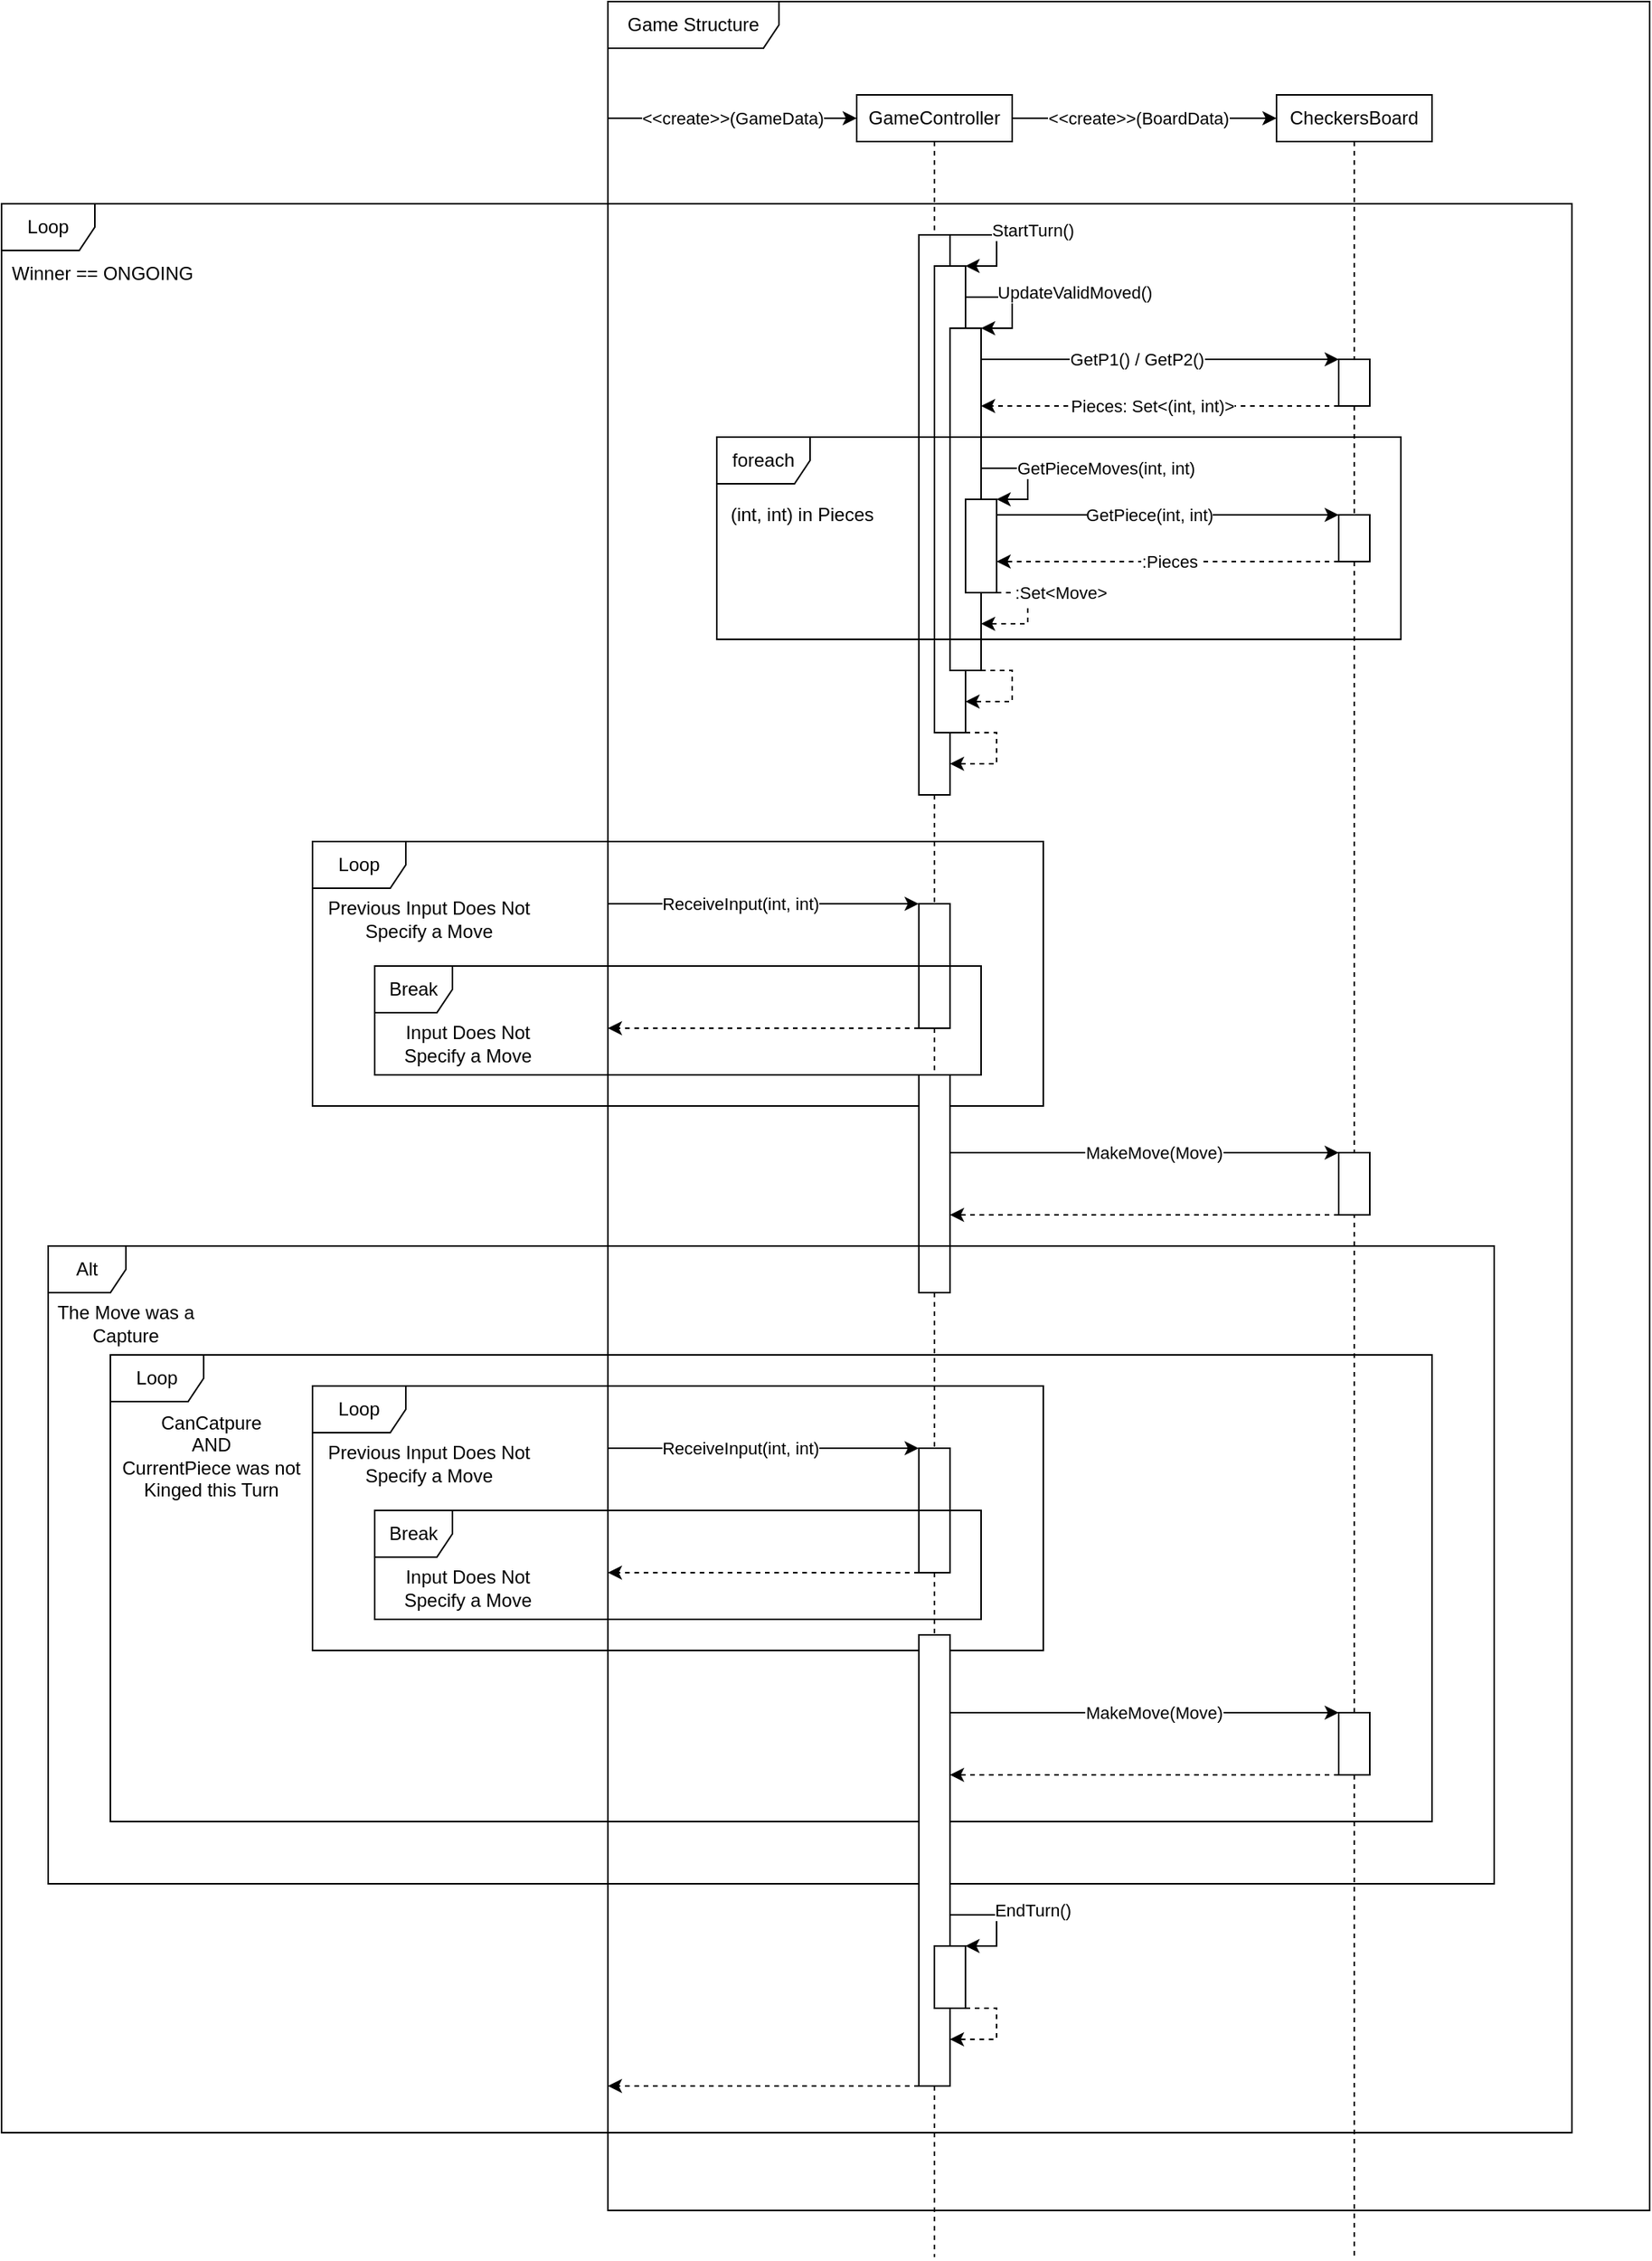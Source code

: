 <mxfile version="26.0.16">
  <diagram name="Page-1" id="WqpeDY9jaydvTUx-uUJb">
    <mxGraphModel dx="5556" dy="3474" grid="1" gridSize="10" guides="1" tooltips="1" connect="1" arrows="1" fold="1" page="1" pageScale="1" pageWidth="1100" pageHeight="850" math="0" shadow="0">
      <root>
        <mxCell id="0" />
        <mxCell id="1" parent="0" />
        <mxCell id="85Ydq0UuJS8T2cN9ZGe2-1" value="Game Structure" style="shape=umlFrame;whiteSpace=wrap;html=1;pointerEvents=0;width=110;height=30;" vertex="1" parent="1">
          <mxGeometry x="200" y="-70" width="670" height="1420" as="geometry" />
        </mxCell>
        <mxCell id="85Ydq0UuJS8T2cN9ZGe2-2" value="" style="edgeStyle=orthogonalEdgeStyle;rounded=0;orthogonalLoop=1;jettySize=auto;html=1;endArrow=none;startFill=0;dashed=1;" edge="1" parent="1" source="85Ydq0UuJS8T2cN9ZGe2-3" target="85Ydq0UuJS8T2cN9ZGe2-7">
          <mxGeometry relative="1" as="geometry">
            <mxPoint x="410" y="-265" as="sourcePoint" />
          </mxGeometry>
        </mxCell>
        <mxCell id="85Ydq0UuJS8T2cN9ZGe2-3" value="GameController" style="html=1;whiteSpace=wrap;" vertex="1" parent="1">
          <mxGeometry x="360" y="-10" width="100" height="30" as="geometry" />
        </mxCell>
        <mxCell id="85Ydq0UuJS8T2cN9ZGe2-4" style="edgeStyle=orthogonalEdgeStyle;rounded=0;orthogonalLoop=1;jettySize=auto;html=1;exitX=1;exitY=0;exitDx=0;exitDy=0;entryX=1;entryY=0;entryDx=0;entryDy=0;" edge="1" parent="1" source="85Ydq0UuJS8T2cN9ZGe2-7" target="85Ydq0UuJS8T2cN9ZGe2-9">
          <mxGeometry relative="1" as="geometry">
            <mxPoint x="420" y="100" as="targetPoint" />
            <Array as="points">
              <mxPoint x="450" y="80" />
              <mxPoint x="450" y="100" />
            </Array>
          </mxGeometry>
        </mxCell>
        <mxCell id="85Ydq0UuJS8T2cN9ZGe2-5" value="StartTurn()" style="edgeLabel;html=1;align=center;verticalAlign=middle;resizable=0;points=[];" connectable="0" vertex="1" parent="85Ydq0UuJS8T2cN9ZGe2-4">
          <mxGeometry x="-0.596" y="-1" relative="1" as="geometry">
            <mxPoint x="39" y="-4" as="offset" />
          </mxGeometry>
        </mxCell>
        <mxCell id="85Ydq0UuJS8T2cN9ZGe2-6" value="" style="edgeStyle=orthogonalEdgeStyle;rounded=0;orthogonalLoop=1;jettySize=auto;html=1;dashed=1;endArrow=none;startFill=0;" edge="1" parent="1" source="85Ydq0UuJS8T2cN9ZGe2-7" target="85Ydq0UuJS8T2cN9ZGe2-36">
          <mxGeometry relative="1" as="geometry">
            <mxPoint x="410" y="460" as="targetPoint" />
            <Array as="points">
              <mxPoint x="410" y="470" />
              <mxPoint x="410" y="470" />
            </Array>
          </mxGeometry>
        </mxCell>
        <mxCell id="85Ydq0UuJS8T2cN9ZGe2-7" value="" style="rounded=0;whiteSpace=wrap;html=1;" vertex="1" parent="1">
          <mxGeometry x="400" y="80" width="20" height="360" as="geometry" />
        </mxCell>
        <mxCell id="85Ydq0UuJS8T2cN9ZGe2-8" style="edgeStyle=orthogonalEdgeStyle;rounded=0;orthogonalLoop=1;jettySize=auto;html=1;exitX=1;exitY=1;exitDx=0;exitDy=0;dashed=1;" edge="1" parent="1">
          <mxGeometry relative="1" as="geometry">
            <mxPoint x="430" y="400" as="sourcePoint" />
            <mxPoint x="420" y="419.97" as="targetPoint" />
            <Array as="points">
              <mxPoint x="450" y="400" />
              <mxPoint x="450" y="420" />
            </Array>
          </mxGeometry>
        </mxCell>
        <mxCell id="85Ydq0UuJS8T2cN9ZGe2-9" value="" style="rounded=0;whiteSpace=wrap;html=1;" vertex="1" parent="1">
          <mxGeometry x="410" y="100" width="20" height="300" as="geometry" />
        </mxCell>
        <mxCell id="85Ydq0UuJS8T2cN9ZGe2-10" value="" style="rounded=0;whiteSpace=wrap;html=1;" vertex="1" parent="1">
          <mxGeometry x="420" y="140" width="20" height="220" as="geometry" />
        </mxCell>
        <mxCell id="85Ydq0UuJS8T2cN9ZGe2-11" style="edgeStyle=orthogonalEdgeStyle;rounded=0;orthogonalLoop=1;jettySize=auto;html=1;exitX=1;exitY=0;exitDx=0;exitDy=0;entryX=1;entryY=0;entryDx=0;entryDy=0;" edge="1" parent="1">
          <mxGeometry relative="1" as="geometry">
            <mxPoint x="430" y="119.98" as="sourcePoint" />
            <mxPoint x="440" y="139.98" as="targetPoint" />
            <Array as="points">
              <mxPoint x="460" y="119.98" />
              <mxPoint x="460" y="139.98" />
            </Array>
          </mxGeometry>
        </mxCell>
        <mxCell id="85Ydq0UuJS8T2cN9ZGe2-12" value="UpdateValidMoved()" style="edgeLabel;html=1;align=center;verticalAlign=middle;resizable=0;points=[];" connectable="0" vertex="1" parent="85Ydq0UuJS8T2cN9ZGe2-11">
          <mxGeometry x="-0.596" y="-1" relative="1" as="geometry">
            <mxPoint x="56" y="-4" as="offset" />
          </mxGeometry>
        </mxCell>
        <mxCell id="85Ydq0UuJS8T2cN9ZGe2-13" value="CheckersBoard" style="html=1;whiteSpace=wrap;" vertex="1" parent="1">
          <mxGeometry x="630" y="-10" width="100" height="30" as="geometry" />
        </mxCell>
        <mxCell id="85Ydq0UuJS8T2cN9ZGe2-14" value="" style="edgeStyle=orthogonalEdgeStyle;rounded=0;orthogonalLoop=1;jettySize=auto;html=1;endArrow=none;startFill=0;dashed=1;exitX=0.5;exitY=1;exitDx=0;exitDy=0;" edge="1" parent="1" source="85Ydq0UuJS8T2cN9ZGe2-13" target="85Ydq0UuJS8T2cN9ZGe2-16">
          <mxGeometry relative="1" as="geometry">
            <mxPoint x="680.0" y="-180" as="sourcePoint" />
            <mxPoint x="420" y="90" as="targetPoint" />
            <Array as="points" />
          </mxGeometry>
        </mxCell>
        <mxCell id="85Ydq0UuJS8T2cN9ZGe2-15" value="" style="edgeStyle=orthogonalEdgeStyle;rounded=0;orthogonalLoop=1;jettySize=auto;html=1;endArrow=none;startFill=0;dashed=1;" edge="1" parent="1" source="85Ydq0UuJS8T2cN9ZGe2-16" target="85Ydq0UuJS8T2cN9ZGe2-29">
          <mxGeometry relative="1" as="geometry" />
        </mxCell>
        <mxCell id="85Ydq0UuJS8T2cN9ZGe2-16" value="" style="rounded=0;whiteSpace=wrap;html=1;" vertex="1" parent="1">
          <mxGeometry x="670" y="160" width="20" height="30" as="geometry" />
        </mxCell>
        <mxCell id="85Ydq0UuJS8T2cN9ZGe2-17" value="" style="endArrow=classic;html=1;rounded=0;entryX=0;entryY=0;entryDx=0;entryDy=0;" edge="1" parent="1" target="85Ydq0UuJS8T2cN9ZGe2-16">
          <mxGeometry width="50" height="50" relative="1" as="geometry">
            <mxPoint x="440" y="160" as="sourcePoint" />
            <mxPoint x="710" y="180" as="targetPoint" />
          </mxGeometry>
        </mxCell>
        <mxCell id="85Ydq0UuJS8T2cN9ZGe2-18" value="GetP1() / GetP2()" style="edgeLabel;html=1;align=center;verticalAlign=middle;resizable=0;points=[];" connectable="0" vertex="1" parent="85Ydq0UuJS8T2cN9ZGe2-17">
          <mxGeometry x="-0.487" y="-1" relative="1" as="geometry">
            <mxPoint x="41" y="-1" as="offset" />
          </mxGeometry>
        </mxCell>
        <mxCell id="85Ydq0UuJS8T2cN9ZGe2-19" value="" style="endArrow=classic;html=1;rounded=0;exitX=0;exitY=1;exitDx=0;exitDy=0;dashed=1;" edge="1" parent="1" source="85Ydq0UuJS8T2cN9ZGe2-16">
          <mxGeometry width="50" height="50" relative="1" as="geometry">
            <mxPoint x="670" y="200" as="sourcePoint" />
            <mxPoint x="440" y="190" as="targetPoint" />
          </mxGeometry>
        </mxCell>
        <mxCell id="85Ydq0UuJS8T2cN9ZGe2-20" value="Pieces: Set&amp;lt;(int, int)&amp;gt;" style="edgeLabel;html=1;align=center;verticalAlign=middle;resizable=0;points=[];" connectable="0" vertex="1" parent="85Ydq0UuJS8T2cN9ZGe2-19">
          <mxGeometry x="-0.487" y="-1" relative="1" as="geometry">
            <mxPoint x="-61" y="1" as="offset" />
          </mxGeometry>
        </mxCell>
        <mxCell id="85Ydq0UuJS8T2cN9ZGe2-21" value="foreach" style="shape=umlFrame;whiteSpace=wrap;html=1;pointerEvents=0;" vertex="1" parent="1">
          <mxGeometry x="270" y="210" width="440" height="130" as="geometry" />
        </mxCell>
        <mxCell id="85Ydq0UuJS8T2cN9ZGe2-22" value="(int, int) in Pieces" style="text;html=1;align=center;verticalAlign=middle;whiteSpace=wrap;rounded=0;" vertex="1" parent="1">
          <mxGeometry x="270" y="245" width="110" height="30" as="geometry" />
        </mxCell>
        <mxCell id="85Ydq0UuJS8T2cN9ZGe2-23" value="" style="rounded=0;whiteSpace=wrap;html=1;" vertex="1" parent="1">
          <mxGeometry x="430" y="250.01" width="20" height="59.99" as="geometry" />
        </mxCell>
        <mxCell id="85Ydq0UuJS8T2cN9ZGe2-24" style="edgeStyle=orthogonalEdgeStyle;rounded=0;orthogonalLoop=1;jettySize=auto;html=1;exitX=1;exitY=0;exitDx=0;exitDy=0;entryX=1;entryY=0;entryDx=0;entryDy=0;" edge="1" parent="1">
          <mxGeometry relative="1" as="geometry">
            <mxPoint x="440" y="229.99" as="sourcePoint" />
            <mxPoint x="450" y="249.99" as="targetPoint" />
            <Array as="points">
              <mxPoint x="470" y="229.99" />
              <mxPoint x="470" y="249.99" />
            </Array>
          </mxGeometry>
        </mxCell>
        <mxCell id="85Ydq0UuJS8T2cN9ZGe2-25" value="GetPieceMoves(int, int)" style="edgeLabel;html=1;align=center;verticalAlign=middle;resizable=0;points=[];" connectable="0" vertex="1" parent="85Ydq0UuJS8T2cN9ZGe2-24">
          <mxGeometry x="-0.596" y="-1" relative="1" as="geometry">
            <mxPoint x="66" y="-1" as="offset" />
          </mxGeometry>
        </mxCell>
        <mxCell id="85Ydq0UuJS8T2cN9ZGe2-26" style="edgeStyle=orthogonalEdgeStyle;rounded=0;orthogonalLoop=1;jettySize=auto;html=1;exitX=1;exitY=1;exitDx=0;exitDy=0;dashed=1;" edge="1" parent="1">
          <mxGeometry relative="1" as="geometry">
            <mxPoint x="450" y="310" as="sourcePoint" />
            <mxPoint x="440" y="329.97" as="targetPoint" />
            <Array as="points">
              <mxPoint x="470" y="310" />
              <mxPoint x="470" y="330" />
            </Array>
          </mxGeometry>
        </mxCell>
        <mxCell id="85Ydq0UuJS8T2cN9ZGe2-27" value=":Set&amp;lt;Move&amp;gt;" style="edgeLabel;html=1;align=center;verticalAlign=middle;resizable=0;points=[];" connectable="0" vertex="1" parent="85Ydq0UuJS8T2cN9ZGe2-26">
          <mxGeometry x="-0.437" y="1" relative="1" as="geometry">
            <mxPoint x="21" y="1" as="offset" />
          </mxGeometry>
        </mxCell>
        <mxCell id="85Ydq0UuJS8T2cN9ZGe2-28" style="edgeStyle=orthogonalEdgeStyle;rounded=0;orthogonalLoop=1;jettySize=auto;html=1;endArrow=none;startFill=0;dashed=1;" edge="1" parent="1" source="85Ydq0UuJS8T2cN9ZGe2-29" target="85Ydq0UuJS8T2cN9ZGe2-47">
          <mxGeometry relative="1" as="geometry">
            <Array as="points">
              <mxPoint x="680" y="390" />
              <mxPoint x="680" y="390" />
            </Array>
          </mxGeometry>
        </mxCell>
        <mxCell id="85Ydq0UuJS8T2cN9ZGe2-29" value="" style="rounded=0;whiteSpace=wrap;html=1;" vertex="1" parent="1">
          <mxGeometry x="670" y="260" width="20" height="30" as="geometry" />
        </mxCell>
        <mxCell id="85Ydq0UuJS8T2cN9ZGe2-30" value="" style="endArrow=classic;html=1;rounded=0;" edge="1" parent="1">
          <mxGeometry width="50" height="50" relative="1" as="geometry">
            <mxPoint x="450" y="260" as="sourcePoint" />
            <mxPoint x="670" y="260" as="targetPoint" />
          </mxGeometry>
        </mxCell>
        <mxCell id="85Ydq0UuJS8T2cN9ZGe2-31" value="GetPiece(int, int)" style="edgeLabel;html=1;align=center;verticalAlign=middle;resizable=0;points=[];" connectable="0" vertex="1" parent="85Ydq0UuJS8T2cN9ZGe2-30">
          <mxGeometry x="-0.487" y="-1" relative="1" as="geometry">
            <mxPoint x="41" y="-1" as="offset" />
          </mxGeometry>
        </mxCell>
        <mxCell id="85Ydq0UuJS8T2cN9ZGe2-32" value="" style="endArrow=classic;html=1;rounded=0;dashed=1;" edge="1" parent="1">
          <mxGeometry width="50" height="50" relative="1" as="geometry">
            <mxPoint x="670" y="290" as="sourcePoint" />
            <mxPoint x="450" y="290" as="targetPoint" />
          </mxGeometry>
        </mxCell>
        <mxCell id="85Ydq0UuJS8T2cN9ZGe2-33" value=":Pieces" style="edgeLabel;html=1;align=center;verticalAlign=middle;resizable=0;points=[];" connectable="0" vertex="1" parent="85Ydq0UuJS8T2cN9ZGe2-32">
          <mxGeometry x="-0.487" y="-1" relative="1" as="geometry">
            <mxPoint x="-53" y="1" as="offset" />
          </mxGeometry>
        </mxCell>
        <mxCell id="85Ydq0UuJS8T2cN9ZGe2-34" style="edgeStyle=orthogonalEdgeStyle;rounded=0;orthogonalLoop=1;jettySize=auto;html=1;exitX=1;exitY=1;exitDx=0;exitDy=0;dashed=1;" edge="1" parent="1" source="85Ydq0UuJS8T2cN9ZGe2-10">
          <mxGeometry relative="1" as="geometry">
            <mxPoint x="440" y="360" as="sourcePoint" />
            <mxPoint x="430" y="379.97" as="targetPoint" />
            <Array as="points">
              <mxPoint x="460" y="360" />
              <mxPoint x="460" y="380" />
            </Array>
          </mxGeometry>
        </mxCell>
        <mxCell id="85Ydq0UuJS8T2cN9ZGe2-35" value="Loop" style="shape=umlFrame;whiteSpace=wrap;html=1;pointerEvents=0;" vertex="1" parent="1">
          <mxGeometry x="-190" y="60" width="1010" height="1240" as="geometry" />
        </mxCell>
        <mxCell id="85Ydq0UuJS8T2cN9ZGe2-36" value="" style="html=1;points=[[0,0,0,0,5],[0,1,0,0,-5],[1,0,0,0,5],[1,1,0,0,-5]];perimeter=orthogonalPerimeter;outlineConnect=0;targetShapes=umlLifeline;portConstraint=eastwest;newEdgeStyle={&quot;curved&quot;:0,&quot;rounded&quot;:0};" vertex="1" parent="1">
          <mxGeometry x="400" y="510" width="20" height="80" as="geometry" />
        </mxCell>
        <mxCell id="85Ydq0UuJS8T2cN9ZGe2-37" value="" style="endArrow=classic;html=1;rounded=0;entryX=-0.007;entryY=0;entryDx=0;entryDy=0;entryPerimeter=0;" edge="1" parent="1" target="85Ydq0UuJS8T2cN9ZGe2-36">
          <mxGeometry width="50" height="50" relative="1" as="geometry">
            <mxPoint x="200" y="510" as="sourcePoint" />
            <mxPoint x="510" y="500" as="targetPoint" />
          </mxGeometry>
        </mxCell>
        <mxCell id="85Ydq0UuJS8T2cN9ZGe2-38" value="ReceiveInput(int, int)" style="edgeLabel;html=1;align=center;verticalAlign=middle;resizable=0;points=[];" connectable="0" vertex="1" parent="85Ydq0UuJS8T2cN9ZGe2-37">
          <mxGeometry x="-0.23" y="-3" relative="1" as="geometry">
            <mxPoint x="8" y="-3" as="offset" />
          </mxGeometry>
        </mxCell>
        <mxCell id="85Ydq0UuJS8T2cN9ZGe2-39" value="Loop" style="shape=umlFrame;whiteSpace=wrap;html=1;pointerEvents=0;" vertex="1" parent="1">
          <mxGeometry x="10" y="470" width="470" height="170" as="geometry" />
        </mxCell>
        <mxCell id="85Ydq0UuJS8T2cN9ZGe2-40" value="Winner == ONGOING" style="text;html=1;align=center;verticalAlign=middle;whiteSpace=wrap;rounded=0;" vertex="1" parent="1">
          <mxGeometry x="-190" y="90" width="130" height="30" as="geometry" />
        </mxCell>
        <mxCell id="85Ydq0UuJS8T2cN9ZGe2-41" value="" style="endArrow=classic;html=1;rounded=0;entryX=-0.007;entryY=0;entryDx=0;entryDy=0;entryPerimeter=0;dashed=1;" edge="1" parent="1">
          <mxGeometry width="50" height="50" relative="1" as="geometry">
            <mxPoint x="400" y="590" as="sourcePoint" />
            <mxPoint x="200" y="590" as="targetPoint" />
          </mxGeometry>
        </mxCell>
        <mxCell id="85Ydq0UuJS8T2cN9ZGe2-42" value="Break" style="shape=umlFrame;whiteSpace=wrap;html=1;pointerEvents=0;width=50;height=30;" vertex="1" parent="1">
          <mxGeometry x="50" y="550" width="390" height="70" as="geometry" />
        </mxCell>
        <mxCell id="85Ydq0UuJS8T2cN9ZGe2-43" value="Previous Input Does Not Specify a Move" style="text;html=1;align=center;verticalAlign=middle;whiteSpace=wrap;rounded=0;" vertex="1" parent="1">
          <mxGeometry x="10" y="500" width="150" height="40" as="geometry" />
        </mxCell>
        <mxCell id="85Ydq0UuJS8T2cN9ZGe2-44" value="" style="edgeStyle=orthogonalEdgeStyle;rounded=0;orthogonalLoop=1;jettySize=auto;html=1;dashed=1;endArrow=none;startFill=0;" edge="1" parent="1" source="85Ydq0UuJS8T2cN9ZGe2-36" target="85Ydq0UuJS8T2cN9ZGe2-45">
          <mxGeometry relative="1" as="geometry">
            <mxPoint x="410" y="610" as="targetPoint" />
            <Array as="points">
              <mxPoint x="410" y="630" />
              <mxPoint x="410" y="630" />
            </Array>
            <mxPoint x="410" y="590" as="sourcePoint" />
          </mxGeometry>
        </mxCell>
        <mxCell id="85Ydq0UuJS8T2cN9ZGe2-45" value="" style="html=1;points=[[0,0,0,0,5],[0,1,0,0,-5],[1,0,0,0,5],[1,1,0,0,-5]];perimeter=orthogonalPerimeter;outlineConnect=0;targetShapes=umlLifeline;portConstraint=eastwest;newEdgeStyle={&quot;curved&quot;:0,&quot;rounded&quot;:0};" vertex="1" parent="1">
          <mxGeometry x="400" y="620" width="20" height="140" as="geometry" />
        </mxCell>
        <mxCell id="85Ydq0UuJS8T2cN9ZGe2-46" value="Input Does Not Specify a Move" style="text;html=1;align=center;verticalAlign=middle;whiteSpace=wrap;rounded=0;" vertex="1" parent="1">
          <mxGeometry x="50" y="580" width="120" height="40" as="geometry" />
        </mxCell>
        <mxCell id="85Ydq0UuJS8T2cN9ZGe2-47" value="" style="html=1;points=[[0,0,0,0,5],[0,1,0,0,-5],[1,0,0,0,5],[1,1,0,0,-5]];perimeter=orthogonalPerimeter;outlineConnect=0;targetShapes=umlLifeline;portConstraint=eastwest;newEdgeStyle={&quot;curved&quot;:0,&quot;rounded&quot;:0};" vertex="1" parent="1">
          <mxGeometry x="670" y="670" width="20" height="40" as="geometry" />
        </mxCell>
        <mxCell id="85Ydq0UuJS8T2cN9ZGe2-48" value="" style="endArrow=classic;html=1;rounded=0;exitX=1.019;exitY=0.186;exitDx=0;exitDy=0;exitPerimeter=0;" edge="1" parent="1">
          <mxGeometry width="50" height="50" relative="1" as="geometry">
            <mxPoint x="420" y="670" as="sourcePoint" />
            <mxPoint x="670" y="670" as="targetPoint" />
          </mxGeometry>
        </mxCell>
        <mxCell id="85Ydq0UuJS8T2cN9ZGe2-49" value="MakeMove(Move)" style="edgeLabel;html=1;align=center;verticalAlign=middle;resizable=0;points=[];" connectable="0" vertex="1" parent="85Ydq0UuJS8T2cN9ZGe2-48">
          <mxGeometry x="-0.197" y="-1" relative="1" as="geometry">
            <mxPoint x="30" y="-1" as="offset" />
          </mxGeometry>
        </mxCell>
        <mxCell id="85Ydq0UuJS8T2cN9ZGe2-50" value="" style="endArrow=classic;html=1;rounded=0;exitX=1.019;exitY=0.186;exitDx=0;exitDy=0;exitPerimeter=0;dashed=1;" edge="1" parent="1">
          <mxGeometry width="50" height="50" relative="1" as="geometry">
            <mxPoint x="670" y="710" as="sourcePoint" />
            <mxPoint x="420" y="710" as="targetPoint" />
          </mxGeometry>
        </mxCell>
        <mxCell id="85Ydq0UuJS8T2cN9ZGe2-51" value="Alt" style="shape=umlFrame;whiteSpace=wrap;html=1;pointerEvents=0;width=50;height=30;" vertex="1" parent="1">
          <mxGeometry x="-160" y="730" width="930" height="410" as="geometry" />
        </mxCell>
        <mxCell id="85Ydq0UuJS8T2cN9ZGe2-52" value="The Move was a Capture" style="text;html=1;align=center;verticalAlign=middle;whiteSpace=wrap;rounded=0;" vertex="1" parent="1">
          <mxGeometry x="-160" y="760" width="100" height="40" as="geometry" />
        </mxCell>
        <mxCell id="85Ydq0UuJS8T2cN9ZGe2-53" value="Loop" style="shape=umlFrame;whiteSpace=wrap;html=1;pointerEvents=0;" vertex="1" parent="1">
          <mxGeometry x="-120" y="800" width="850" height="300" as="geometry" />
        </mxCell>
        <mxCell id="85Ydq0UuJS8T2cN9ZGe2-54" value="CanCatpure&lt;div&gt;AND&lt;/div&gt;&lt;div&gt;CurrentPiece was not Kinged this Turn&lt;/div&gt;" style="text;html=1;align=center;verticalAlign=middle;whiteSpace=wrap;rounded=0;" vertex="1" parent="1">
          <mxGeometry x="-120" y="830" width="130" height="70" as="geometry" />
        </mxCell>
        <mxCell id="85Ydq0UuJS8T2cN9ZGe2-55" value="" style="edgeStyle=orthogonalEdgeStyle;rounded=0;orthogonalLoop=1;jettySize=auto;html=1;dashed=1;endArrow=none;startFill=0;" edge="1" parent="1" source="85Ydq0UuJS8T2cN9ZGe2-45" target="85Ydq0UuJS8T2cN9ZGe2-56">
          <mxGeometry relative="1" as="geometry">
            <mxPoint x="410" y="800" as="targetPoint" />
            <Array as="points">
              <mxPoint x="410" y="750" />
              <mxPoint x="410" y="750" />
            </Array>
            <mxPoint x="411" y="767" as="sourcePoint" />
          </mxGeometry>
        </mxCell>
        <mxCell id="85Ydq0UuJS8T2cN9ZGe2-56" value="" style="html=1;points=[[0,0,0,0,5],[0,1,0,0,-5],[1,0,0,0,5],[1,1,0,0,-5]];perimeter=orthogonalPerimeter;outlineConnect=0;targetShapes=umlLifeline;portConstraint=eastwest;newEdgeStyle={&quot;curved&quot;:0,&quot;rounded&quot;:0};" vertex="1" parent="1">
          <mxGeometry x="400" y="860" width="20" height="80" as="geometry" />
        </mxCell>
        <mxCell id="85Ydq0UuJS8T2cN9ZGe2-57" value="" style="endArrow=classic;html=1;rounded=0;entryX=-0.007;entryY=0;entryDx=0;entryDy=0;entryPerimeter=0;" edge="1" parent="1" target="85Ydq0UuJS8T2cN9ZGe2-56">
          <mxGeometry width="50" height="50" relative="1" as="geometry">
            <mxPoint x="200" y="860" as="sourcePoint" />
            <mxPoint x="510" y="850" as="targetPoint" />
          </mxGeometry>
        </mxCell>
        <mxCell id="85Ydq0UuJS8T2cN9ZGe2-58" value="ReceiveInput(int, int)" style="edgeLabel;html=1;align=center;verticalAlign=middle;resizable=0;points=[];" connectable="0" vertex="1" parent="85Ydq0UuJS8T2cN9ZGe2-57">
          <mxGeometry x="-0.23" y="-3" relative="1" as="geometry">
            <mxPoint x="8" y="-3" as="offset" />
          </mxGeometry>
        </mxCell>
        <mxCell id="85Ydq0UuJS8T2cN9ZGe2-59" value="Loop" style="shape=umlFrame;whiteSpace=wrap;html=1;pointerEvents=0;" vertex="1" parent="1">
          <mxGeometry x="10" y="820" width="470" height="170" as="geometry" />
        </mxCell>
        <mxCell id="85Ydq0UuJS8T2cN9ZGe2-60" value="" style="endArrow=classic;html=1;rounded=0;entryX=-0.007;entryY=0;entryDx=0;entryDy=0;entryPerimeter=0;dashed=1;" edge="1" parent="1">
          <mxGeometry width="50" height="50" relative="1" as="geometry">
            <mxPoint x="400" y="940" as="sourcePoint" />
            <mxPoint x="200" y="940" as="targetPoint" />
          </mxGeometry>
        </mxCell>
        <mxCell id="85Ydq0UuJS8T2cN9ZGe2-61" value="Break" style="shape=umlFrame;whiteSpace=wrap;html=1;pointerEvents=0;width=50;height=30;" vertex="1" parent="1">
          <mxGeometry x="50" y="900" width="390" height="70" as="geometry" />
        </mxCell>
        <mxCell id="85Ydq0UuJS8T2cN9ZGe2-62" value="Previous Input Does Not Specify a Move" style="text;html=1;align=center;verticalAlign=middle;whiteSpace=wrap;rounded=0;" vertex="1" parent="1">
          <mxGeometry x="10" y="850" width="150" height="40" as="geometry" />
        </mxCell>
        <mxCell id="85Ydq0UuJS8T2cN9ZGe2-63" value="" style="edgeStyle=orthogonalEdgeStyle;rounded=0;orthogonalLoop=1;jettySize=auto;html=1;dashed=1;endArrow=none;startFill=0;" edge="1" parent="1" source="85Ydq0UuJS8T2cN9ZGe2-56" target="85Ydq0UuJS8T2cN9ZGe2-65">
          <mxGeometry relative="1" as="geometry">
            <mxPoint x="410" y="970" as="targetPoint" />
            <Array as="points">
              <mxPoint x="410" y="930" />
              <mxPoint x="410" y="930" />
            </Array>
            <mxPoint x="410" y="940" as="sourcePoint" />
          </mxGeometry>
        </mxCell>
        <mxCell id="85Ydq0UuJS8T2cN9ZGe2-64" value="Input Does Not Specify a Move" style="text;html=1;align=center;verticalAlign=middle;whiteSpace=wrap;rounded=0;" vertex="1" parent="1">
          <mxGeometry x="50" y="930" width="120" height="40" as="geometry" />
        </mxCell>
        <mxCell id="85Ydq0UuJS8T2cN9ZGe2-65" value="" style="html=1;points=[[0,0,0,0,5],[0,1,0,0,-5],[1,0,0,0,5],[1,1,0,0,-5]];perimeter=orthogonalPerimeter;outlineConnect=0;targetShapes=umlLifeline;portConstraint=eastwest;newEdgeStyle={&quot;curved&quot;:0,&quot;rounded&quot;:0};" vertex="1" parent="1">
          <mxGeometry x="400" y="980" width="20" height="290" as="geometry" />
        </mxCell>
        <mxCell id="85Ydq0UuJS8T2cN9ZGe2-66" value="" style="html=1;points=[[0,0,0,0,5],[0,1,0,0,-5],[1,0,0,0,5],[1,1,0,0,-5]];perimeter=orthogonalPerimeter;outlineConnect=0;targetShapes=umlLifeline;portConstraint=eastwest;newEdgeStyle={&quot;curved&quot;:0,&quot;rounded&quot;:0};" vertex="1" parent="1">
          <mxGeometry x="670" y="1030" width="20" height="40" as="geometry" />
        </mxCell>
        <mxCell id="85Ydq0UuJS8T2cN9ZGe2-67" value="" style="endArrow=classic;html=1;rounded=0;exitX=1.019;exitY=0.186;exitDx=0;exitDy=0;exitPerimeter=0;" edge="1" parent="1">
          <mxGeometry width="50" height="50" relative="1" as="geometry">
            <mxPoint x="420" y="1030" as="sourcePoint" />
            <mxPoint x="670" y="1030" as="targetPoint" />
          </mxGeometry>
        </mxCell>
        <mxCell id="85Ydq0UuJS8T2cN9ZGe2-68" value="MakeMove(Move)" style="edgeLabel;html=1;align=center;verticalAlign=middle;resizable=0;points=[];" connectable="0" vertex="1" parent="85Ydq0UuJS8T2cN9ZGe2-67">
          <mxGeometry x="-0.197" y="-1" relative="1" as="geometry">
            <mxPoint x="30" y="-1" as="offset" />
          </mxGeometry>
        </mxCell>
        <mxCell id="85Ydq0UuJS8T2cN9ZGe2-69" value="" style="endArrow=classic;html=1;rounded=0;exitX=1.019;exitY=0.186;exitDx=0;exitDy=0;exitPerimeter=0;dashed=1;" edge="1" parent="1">
          <mxGeometry width="50" height="50" relative="1" as="geometry">
            <mxPoint x="670" y="1070" as="sourcePoint" />
            <mxPoint x="420" y="1070" as="targetPoint" />
          </mxGeometry>
        </mxCell>
        <mxCell id="85Ydq0UuJS8T2cN9ZGe2-70" value="" style="endArrow=none;dashed=1;html=1;rounded=0;" edge="1" parent="1" source="85Ydq0UuJS8T2cN9ZGe2-66" target="85Ydq0UuJS8T2cN9ZGe2-47">
          <mxGeometry width="50" height="50" relative="1" as="geometry">
            <mxPoint x="350" y="910" as="sourcePoint" />
            <mxPoint x="400" y="860" as="targetPoint" />
          </mxGeometry>
        </mxCell>
        <mxCell id="85Ydq0UuJS8T2cN9ZGe2-71" value="" style="rounded=0;whiteSpace=wrap;html=1;" vertex="1" parent="1">
          <mxGeometry x="409.95" y="1180" width="20" height="40" as="geometry" />
        </mxCell>
        <mxCell id="85Ydq0UuJS8T2cN9ZGe2-72" style="edgeStyle=orthogonalEdgeStyle;rounded=0;orthogonalLoop=1;jettySize=auto;html=1;exitX=1;exitY=0;exitDx=0;exitDy=0;entryX=1;entryY=0;entryDx=0;entryDy=0;" edge="1" parent="1" target="85Ydq0UuJS8T2cN9ZGe2-71">
          <mxGeometry relative="1" as="geometry">
            <mxPoint x="419.95" y="1180" as="targetPoint" />
            <Array as="points">
              <mxPoint x="449.95" y="1160" />
              <mxPoint x="449.95" y="1180" />
            </Array>
            <mxPoint x="419.95" y="1160" as="sourcePoint" />
          </mxGeometry>
        </mxCell>
        <mxCell id="85Ydq0UuJS8T2cN9ZGe2-73" value="EndTurn()" style="edgeLabel;html=1;align=center;verticalAlign=middle;resizable=0;points=[];" connectable="0" vertex="1" parent="85Ydq0UuJS8T2cN9ZGe2-72">
          <mxGeometry x="-0.596" y="-1" relative="1" as="geometry">
            <mxPoint x="39" y="-4" as="offset" />
          </mxGeometry>
        </mxCell>
        <mxCell id="85Ydq0UuJS8T2cN9ZGe2-74" style="edgeStyle=orthogonalEdgeStyle;rounded=0;orthogonalLoop=1;jettySize=auto;html=1;exitX=1;exitY=1;exitDx=0;exitDy=0;dashed=1;" edge="1" parent="1">
          <mxGeometry relative="1" as="geometry">
            <mxPoint x="429.97" y="1220" as="sourcePoint" />
            <mxPoint x="419.97" y="1239.97" as="targetPoint" />
            <Array as="points">
              <mxPoint x="449.97" y="1220" />
              <mxPoint x="449.97" y="1240" />
            </Array>
          </mxGeometry>
        </mxCell>
        <mxCell id="85Ydq0UuJS8T2cN9ZGe2-75" value="" style="endArrow=classic;html=1;rounded=0;entryX=-0.007;entryY=0;entryDx=0;entryDy=0;entryPerimeter=0;dashed=1;" edge="1" parent="1">
          <mxGeometry width="50" height="50" relative="1" as="geometry">
            <mxPoint x="400" y="1270" as="sourcePoint" />
            <mxPoint x="200" y="1270" as="targetPoint" />
          </mxGeometry>
        </mxCell>
        <mxCell id="85Ydq0UuJS8T2cN9ZGe2-76" value="" style="edgeStyle=orthogonalEdgeStyle;rounded=0;orthogonalLoop=1;jettySize=auto;html=1;dashed=1;endArrow=none;startFill=0;" edge="1" parent="1" source="85Ydq0UuJS8T2cN9ZGe2-65">
          <mxGeometry relative="1" as="geometry">
            <mxPoint x="410" y="1380" as="targetPoint" />
            <Array as="points">
              <mxPoint x="410" y="1320" />
              <mxPoint x="410" y="1320" />
            </Array>
            <mxPoint x="410" y="1294" as="sourcePoint" />
          </mxGeometry>
        </mxCell>
        <mxCell id="85Ydq0UuJS8T2cN9ZGe2-77" value="" style="edgeStyle=orthogonalEdgeStyle;rounded=0;orthogonalLoop=1;jettySize=auto;html=1;dashed=1;endArrow=none;startFill=0;" edge="1" parent="1" source="85Ydq0UuJS8T2cN9ZGe2-66">
          <mxGeometry relative="1" as="geometry">
            <mxPoint x="680" y="1380" as="targetPoint" />
            <Array as="points">
              <mxPoint x="680" y="1380" />
            </Array>
            <mxPoint x="420" y="1280" as="sourcePoint" />
          </mxGeometry>
        </mxCell>
        <mxCell id="85Ydq0UuJS8T2cN9ZGe2-78" value="" style="endArrow=classic;html=1;rounded=0;" edge="1" parent="1" target="85Ydq0UuJS8T2cN9ZGe2-3">
          <mxGeometry width="50" height="50" relative="1" as="geometry">
            <mxPoint x="200" y="5" as="sourcePoint" />
            <mxPoint x="300" y="130" as="targetPoint" />
          </mxGeometry>
        </mxCell>
        <mxCell id="85Ydq0UuJS8T2cN9ZGe2-79" value="&amp;lt;&amp;lt;create&amp;gt;&amp;gt;(GameData)" style="edgeLabel;html=1;align=center;verticalAlign=middle;resizable=0;points=[];" vertex="1" connectable="0" parent="85Ydq0UuJS8T2cN9ZGe2-78">
          <mxGeometry x="-0.414" y="3" relative="1" as="geometry">
            <mxPoint x="33" y="3" as="offset" />
          </mxGeometry>
        </mxCell>
        <mxCell id="85Ydq0UuJS8T2cN9ZGe2-80" value="" style="endArrow=classic;html=1;rounded=0;entryX=0;entryY=0.5;entryDx=0;entryDy=0;exitX=1;exitY=0.5;exitDx=0;exitDy=0;" edge="1" parent="1" source="85Ydq0UuJS8T2cN9ZGe2-3" target="85Ydq0UuJS8T2cN9ZGe2-13">
          <mxGeometry width="50" height="50" relative="1" as="geometry">
            <mxPoint x="460" y="4" as="sourcePoint" />
            <mxPoint x="670" y="3.75" as="targetPoint" />
          </mxGeometry>
        </mxCell>
        <mxCell id="85Ydq0UuJS8T2cN9ZGe2-81" value="&amp;lt;&amp;lt;create&amp;gt;&amp;gt;(BoardData)" style="edgeLabel;html=1;align=center;verticalAlign=middle;resizable=0;points=[];" connectable="0" vertex="1" parent="85Ydq0UuJS8T2cN9ZGe2-80">
          <mxGeometry x="-0.487" y="-1" relative="1" as="geometry">
            <mxPoint x="37" y="-1" as="offset" />
          </mxGeometry>
        </mxCell>
      </root>
    </mxGraphModel>
  </diagram>
</mxfile>
